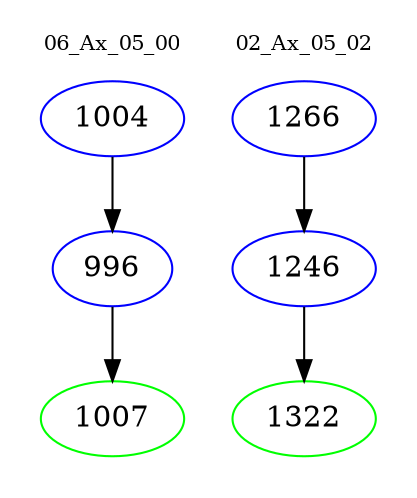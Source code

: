 digraph{
subgraph cluster_0 {
color = white
label = "06_Ax_05_00";
fontsize=10;
T0_1004 [label="1004", color="blue"]
T0_1004 -> T0_996 [color="black"]
T0_996 [label="996", color="blue"]
T0_996 -> T0_1007 [color="black"]
T0_1007 [label="1007", color="green"]
}
subgraph cluster_1 {
color = white
label = "02_Ax_05_02";
fontsize=10;
T1_1266 [label="1266", color="blue"]
T1_1266 -> T1_1246 [color="black"]
T1_1246 [label="1246", color="blue"]
T1_1246 -> T1_1322 [color="black"]
T1_1322 [label="1322", color="green"]
}
}
